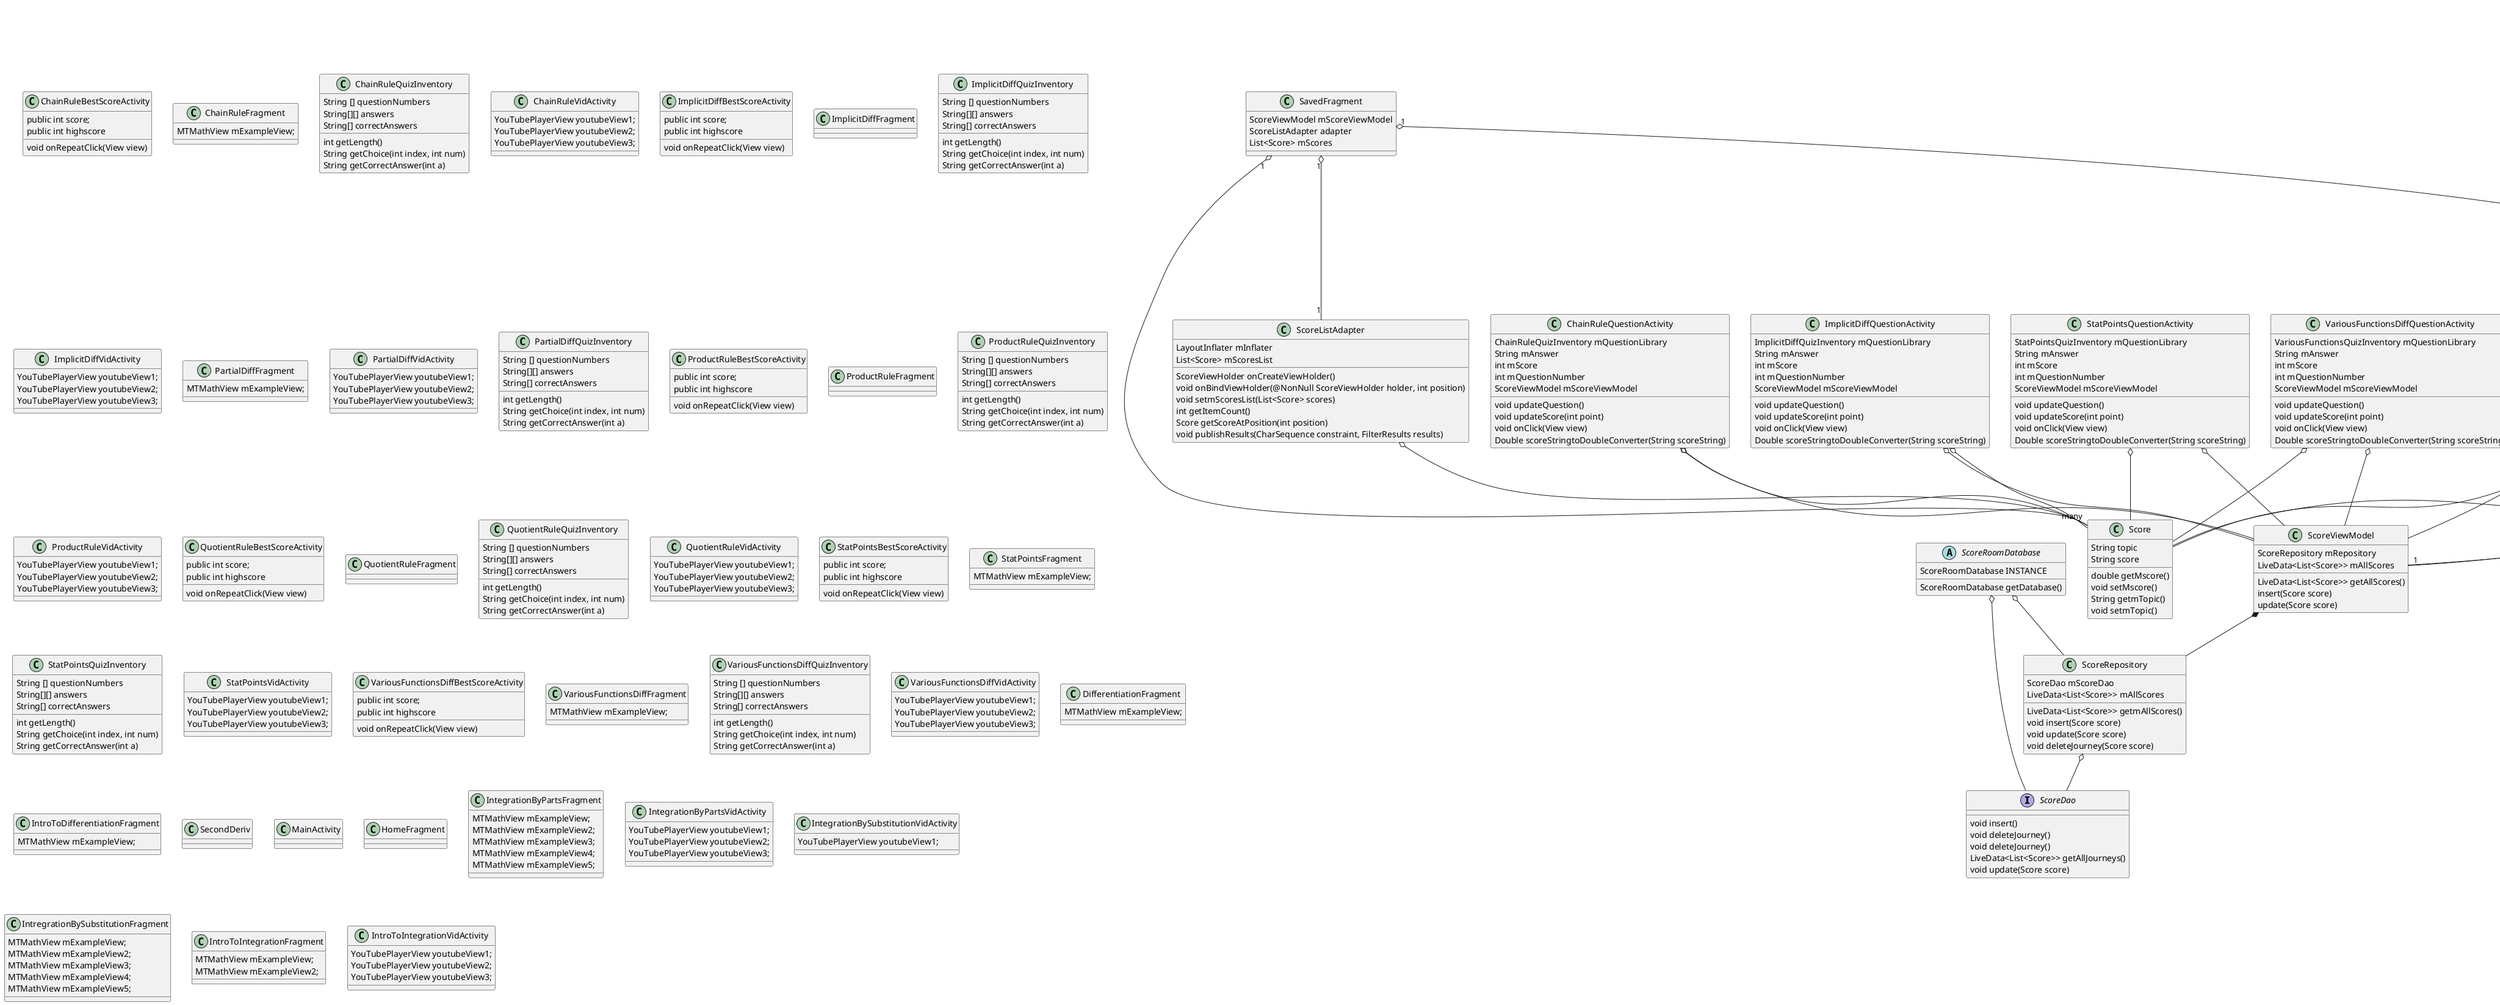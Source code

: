 @startuml
'https://plantuml.com/class-diagram

'Database
interface ScoreDao{
    void insert()
    void deleteJourney()
    void deleteJourney()
    LiveData<List<Score>> getAllJourneys()
    void update(Score score)
}
abstract class ScoreRoomDatabase{
    ScoreRoomDatabase INSTANCE
    ScoreRoomDatabase getDatabase()

}
class Score{
    String topic
    String score
    double getMscore()
    void setMscore()
    String getmTopic()
    void setmTopic()
}
class ScoreListAdapter{
    LayoutInflater mInflater
    List<Score> mScoresList
    ScoreViewHolder onCreateViewHolder()
    void onBindViewHolder(@NonNull ScoreViewHolder holder, int position)
    void setmScoresList(List<Score> scores)
    int getItemCount()
    Score getScoreAtPosition(int position)
    void publishResults(CharSequence constraint, FilterResults results)

}
class ScoreViewModel{
    ScoreRepository mRepository
    LiveData<List<Score>> mAllScores
    LiveData<List<Score>> getAllScores()
    insert(Score score)
    update(Score score)
}
class ScoreRepository
{
    ScoreDao mScoreDao
    LiveData<List<Score>> mAllScores
    LiveData<List<Score>> getmAllScores()
    void insert(Score score)
    void update(Score score)
    void deleteJourney(Score score)
}

ScoreRoomDatabase o-- ScoreDao
ScoreRoomDatabase o-- ScoreRepository
ScoreRepository o-- ScoreDao
ScoreViewModel *-- ScoreRepository
ScoreListAdapter o-- Score

'Differentiation
class ChainRuleBestScoreActivity{
    public int score;
    public int highscore
    void onRepeatClick(View view)

}
class ChainRuleFragment{
    MTMathView mExampleView;
}
class ChainRuleQuizInventory{
    String [] questionNumbers
    String[][] answers
    String[] correctAnswers
    int getLength()
    String getChoice(int index, int num)
    String getCorrectAnswer(int a)
}
class ChainRuleQuestionActivity{
    ChainRuleQuizInventory mQuestionLibrary
    String mAnswer
    int mScore
    int mQuestionNumber
    ScoreViewModel mScoreViewModel
    void updateQuestion()
    void updateScore(int point)
    void onClick(View view)
    Double scoreStringtoDoubleConverter(String scoreString)

}
class ChainRuleVidActivity{
    YouTubePlayerView youtubeView1;
    YouTubePlayerView youtubeView2;
    YouTubePlayerView youtubeView3;
}

class ImplicitDiffBestScoreActivity{
        public int score;
        public int highscore
        void onRepeatClick(View view)
}
class ImplicitDiffFragment
class ImplicitDiffQuestionActivity{
    ImplicitDiffQuizInventory mQuestionLibrary
    String mAnswer
    int mScore
    int mQuestionNumber
    ScoreViewModel mScoreViewModel
    void updateQuestion()
    void updateScore(int point)
    void onClick(View view)
    Double scoreStringtoDoubleConverter(String scoreString)
}
class ImplicitDiffQuizInventory{
    String [] questionNumbers
    String[][] answers
    String[] correctAnswers
    int getLength()
    String getChoice(int index, int num)
    String getCorrectAnswer(int a)
}
class ImplicitDiffVidActivity{
    YouTubePlayerView youtubeView1;
    YouTubePlayerView youtubeView2;
    YouTubePlayerView youtubeView3;
}

class PartialDiffFragment
{
    MTMathView mExampleView;
}
class PartialDiffVidActivity{
    YouTubePlayerView youtubeView1;
    YouTubePlayerView youtubeView2;
    YouTubePlayerView youtubeView3;
}

class PartialDiffQuizInventory{
    String [] questionNumbers
    String[][] answers
    String[] correctAnswers
    int getLength()
    String getChoice(int index, int num)
    String getCorrectAnswer(int a)
}

class ProductRuleBestScoreActivity{
        public int score;
        public int highscore
        void onRepeatClick(View view)
}
class ProductRuleFragment
class ProductRuleQuestionActivity{
   ProductRuleQuizInventory mQuestionLibrary
   String mAnswer
   int mScore
   int mQuestionNumber
   ScoreViewModel mScoreViewModel
   void updateQuestion()
   void updateScore(int point)
   void onClick(View view)
   Double scoreStringtoDoubleConverter(String scoreString)
}
class ProductRuleQuizInventory{
    String [] questionNumbers
    String[][] answers
    String[] correctAnswers
    int getLength()
    String getChoice(int index, int num)
    String getCorrectAnswer(int a)
}
class ProductRuleVidActivity{
    YouTubePlayerView youtubeView1;
    YouTubePlayerView youtubeView2;
    YouTubePlayerView youtubeView3;
}

class QuotientRuleBestScoreActivity{
        public int score;
        public int highscore
        void onRepeatClick(View view)
}
class QuotientRuleFragment
class QuotientRuleQuestionActivity{
   QuotientRuleQuizInventory mQuestionLibrary
   String mAnswer
   int mScore
   int mQuestionNumber
   ScoreViewModel mScoreViewModel
   void updateQuestion()
   void updateScore(int point)
   void onClick(View view)
   Double scoreStringtoDoubleConverter(String scoreString)

}
class QuotientRuleQuizInventory{
    String [] questionNumbers
    String[][] answers
    String[] correctAnswers
    int getLength()
    String getChoice(int index, int num)
    String getCorrectAnswer(int a)
}
class QuotientRuleVidActivity{
    YouTubePlayerView youtubeView1;
    YouTubePlayerView youtubeView2;
    YouTubePlayerView youtubeView3;
}

class StatPointsBestScoreActivity{
    public int score;
    public int highscore
    void onRepeatClick(View view)
}
class StatPointsFragment{
    MTMathView mExampleView;
}
class StatPointsQuestionActivity{
   StatPointsQuizInventory mQuestionLibrary
   String mAnswer
   int mScore
   int mQuestionNumber
   ScoreViewModel mScoreViewModel
   void updateQuestion()
   void updateScore(int point)
   void onClick(View view)
   Double scoreStringtoDoubleConverter(String scoreString)
}
class StatPointsQuizInventory{
    String [] questionNumbers
    String[][] answers
    String[] correctAnswers
    int getLength()
    String getChoice(int index, int num)
    String getCorrectAnswer(int a)
}
class StatPointsVidActivity{
    YouTubePlayerView youtubeView1;
    YouTubePlayerView youtubeView2;
    YouTubePlayerView youtubeView3;
}

class VariousFunctionsDiffBestScoreActivity{
        public int score;
        public int highscore
        void onRepeatClick(View view)
}
class VariousFunctionsDiffFragment{
    MTMathView mExampleView;
}
class VariousFunctionsDiffQuestionActivity{
   VariousFunctionsQuizInventory mQuestionLibrary
   String mAnswer
   int mScore
   int mQuestionNumber
   ScoreViewModel mScoreViewModel
   void updateQuestion()
   void updateScore(int point)
   void onClick(View view)
   Double scoreStringtoDoubleConverter(String scoreString)

}
class VariousFunctionsDiffQuizInventory{
    String [] questionNumbers
    String[][] answers
    String[] correctAnswers
    int getLength()
    String getChoice(int index, int num)
    String getCorrectAnswer(int a)
}
class VariousFunctionsDiffVidActivity{
    YouTubePlayerView youtubeView1;
    YouTubePlayerView youtubeView2;
    YouTubePlayerView youtubeView3;
}

class DifferentiationFragment{
    MTMathView mExampleView;
}
class IntroToDifferentiationFragment{
    MTMathView mExampleView;
}

class SecondDeriv

ChainRuleQuestionActivity o-- Score
ChainRuleQuestionActivity o-- ScoreViewModel

ImplicitDiffQuestionActivity o-- Score
ImplicitDiffQuestionActivity o-- ScoreViewModel

ProductRuleQuestionActivity o-- Score
ProductRuleQuestionActivity o-- ScoreViewModel

QuotientRuleQuestionActivity o-- Score
QuotientRuleQuestionActivity o-- ScoreViewModel

StatPointsQuestionActivity o-- Score
StatPointsQuestionActivity o-- ScoreViewModel

VariousFunctionsDiffQuestionActivity o-- Score
VariousFunctionsDiffQuestionActivity o-- ScoreViewModel





'Saved Screen
class SavedFragment{
ScoreViewModel mScoreViewModel
ScoreListAdapter adapter
List<Score> mScores
}


SavedFragment "1" o-- "1" ScoreListAdapter
SavedFragment "1" o-- "1" ScoreViewModel
SavedFragment "1" o-- "many" Score

class MainActivity
class HomeFragment

'Interactive Diagrams
class Function{
    int index
    int resultIndex
    int stackCounter
    int stop
    String[] stack
    String[] result
    String[] convertString(String[] expression, int length)
    double resolveMathamaticalExpression(String[] expression, int length, int deg)
    String[] replaceX(double valueOfX, String[] expression, int length)
    String[] replaceConstantsWithJavaCode(double ans, String[] expression, int length)
    double[] createGraphicValues(int numberOfSamples, String[] expression, int length, double minX, double maxX, int deg)
    double errorFunc(double z)
    double erorFunc1(double z)
    double errorFunc2(double z)
    double invErrorFunc(double x)
}
class InteractiveDiagramActivity{
    GraphView graph
    double minX
    double maxX
    String[] expression
    double[] function
    LineGraphSeries<DataPoint> series
    String[] makeTheFunctionReadable(String[] expression, int length)

}
class InteractiveDiagramCalculatorActivity{
    String[] expression
    int same
    int inv
    int hyp
    int typingNumber
    int parenthesisOpen
    int parenthesisClosed
    void startCalculator (View view)
    void enterKeyboardNumber(View v)
    void entryOperandFromKeyboard(View v)
    void enteringOpenParentheses(View v)
    void inputParenthesisClosed(View v)
    void inputXAndConstants(View v)
    void inputUnaryOperand(View v)
    void delete(View v)
    void inverse(View view)
    void hyperbolic(View view)
    void calculatorToDiagram(View view)
}

InteractiveDiagramActivity o-- Function
InteractiveDiagramCalculatorActivity o-- Function


'Integration
class IntegrationByPartsFragment{
    MTMathView mExampleView;
    MTMathView mExampleView2;
    MTMathView mExampleView3;
    MTMathView mExampleView4;
    MTMathView mExampleView5;
}
class IntegrationByPartsVidActivity{
    YouTubePlayerView youtubeView1;
    YouTubePlayerView youtubeView2;
    YouTubePlayerView youtubeView3;
}

class IntegrationBySubstitutionVidActivity{
    YouTubePlayerView youtubeView1;
}
class IntregrationBySubstitutionFragment{
    MTMathView mExampleView;
    MTMathView mExampleView2;
    MTMathView mExampleView3;
    MTMathView mExampleView4;
    MTMathView mExampleView5;
}

class IntroToIntegrationFragment{
    MTMathView mExampleView;
    MTMathView mExampleView2;
}
class IntroToIntegrationVidActivity{
    YouTubePlayerView youtubeView1;
    YouTubePlayerView youtubeView2;
    YouTubePlayerView youtubeView3;
}
@enduml